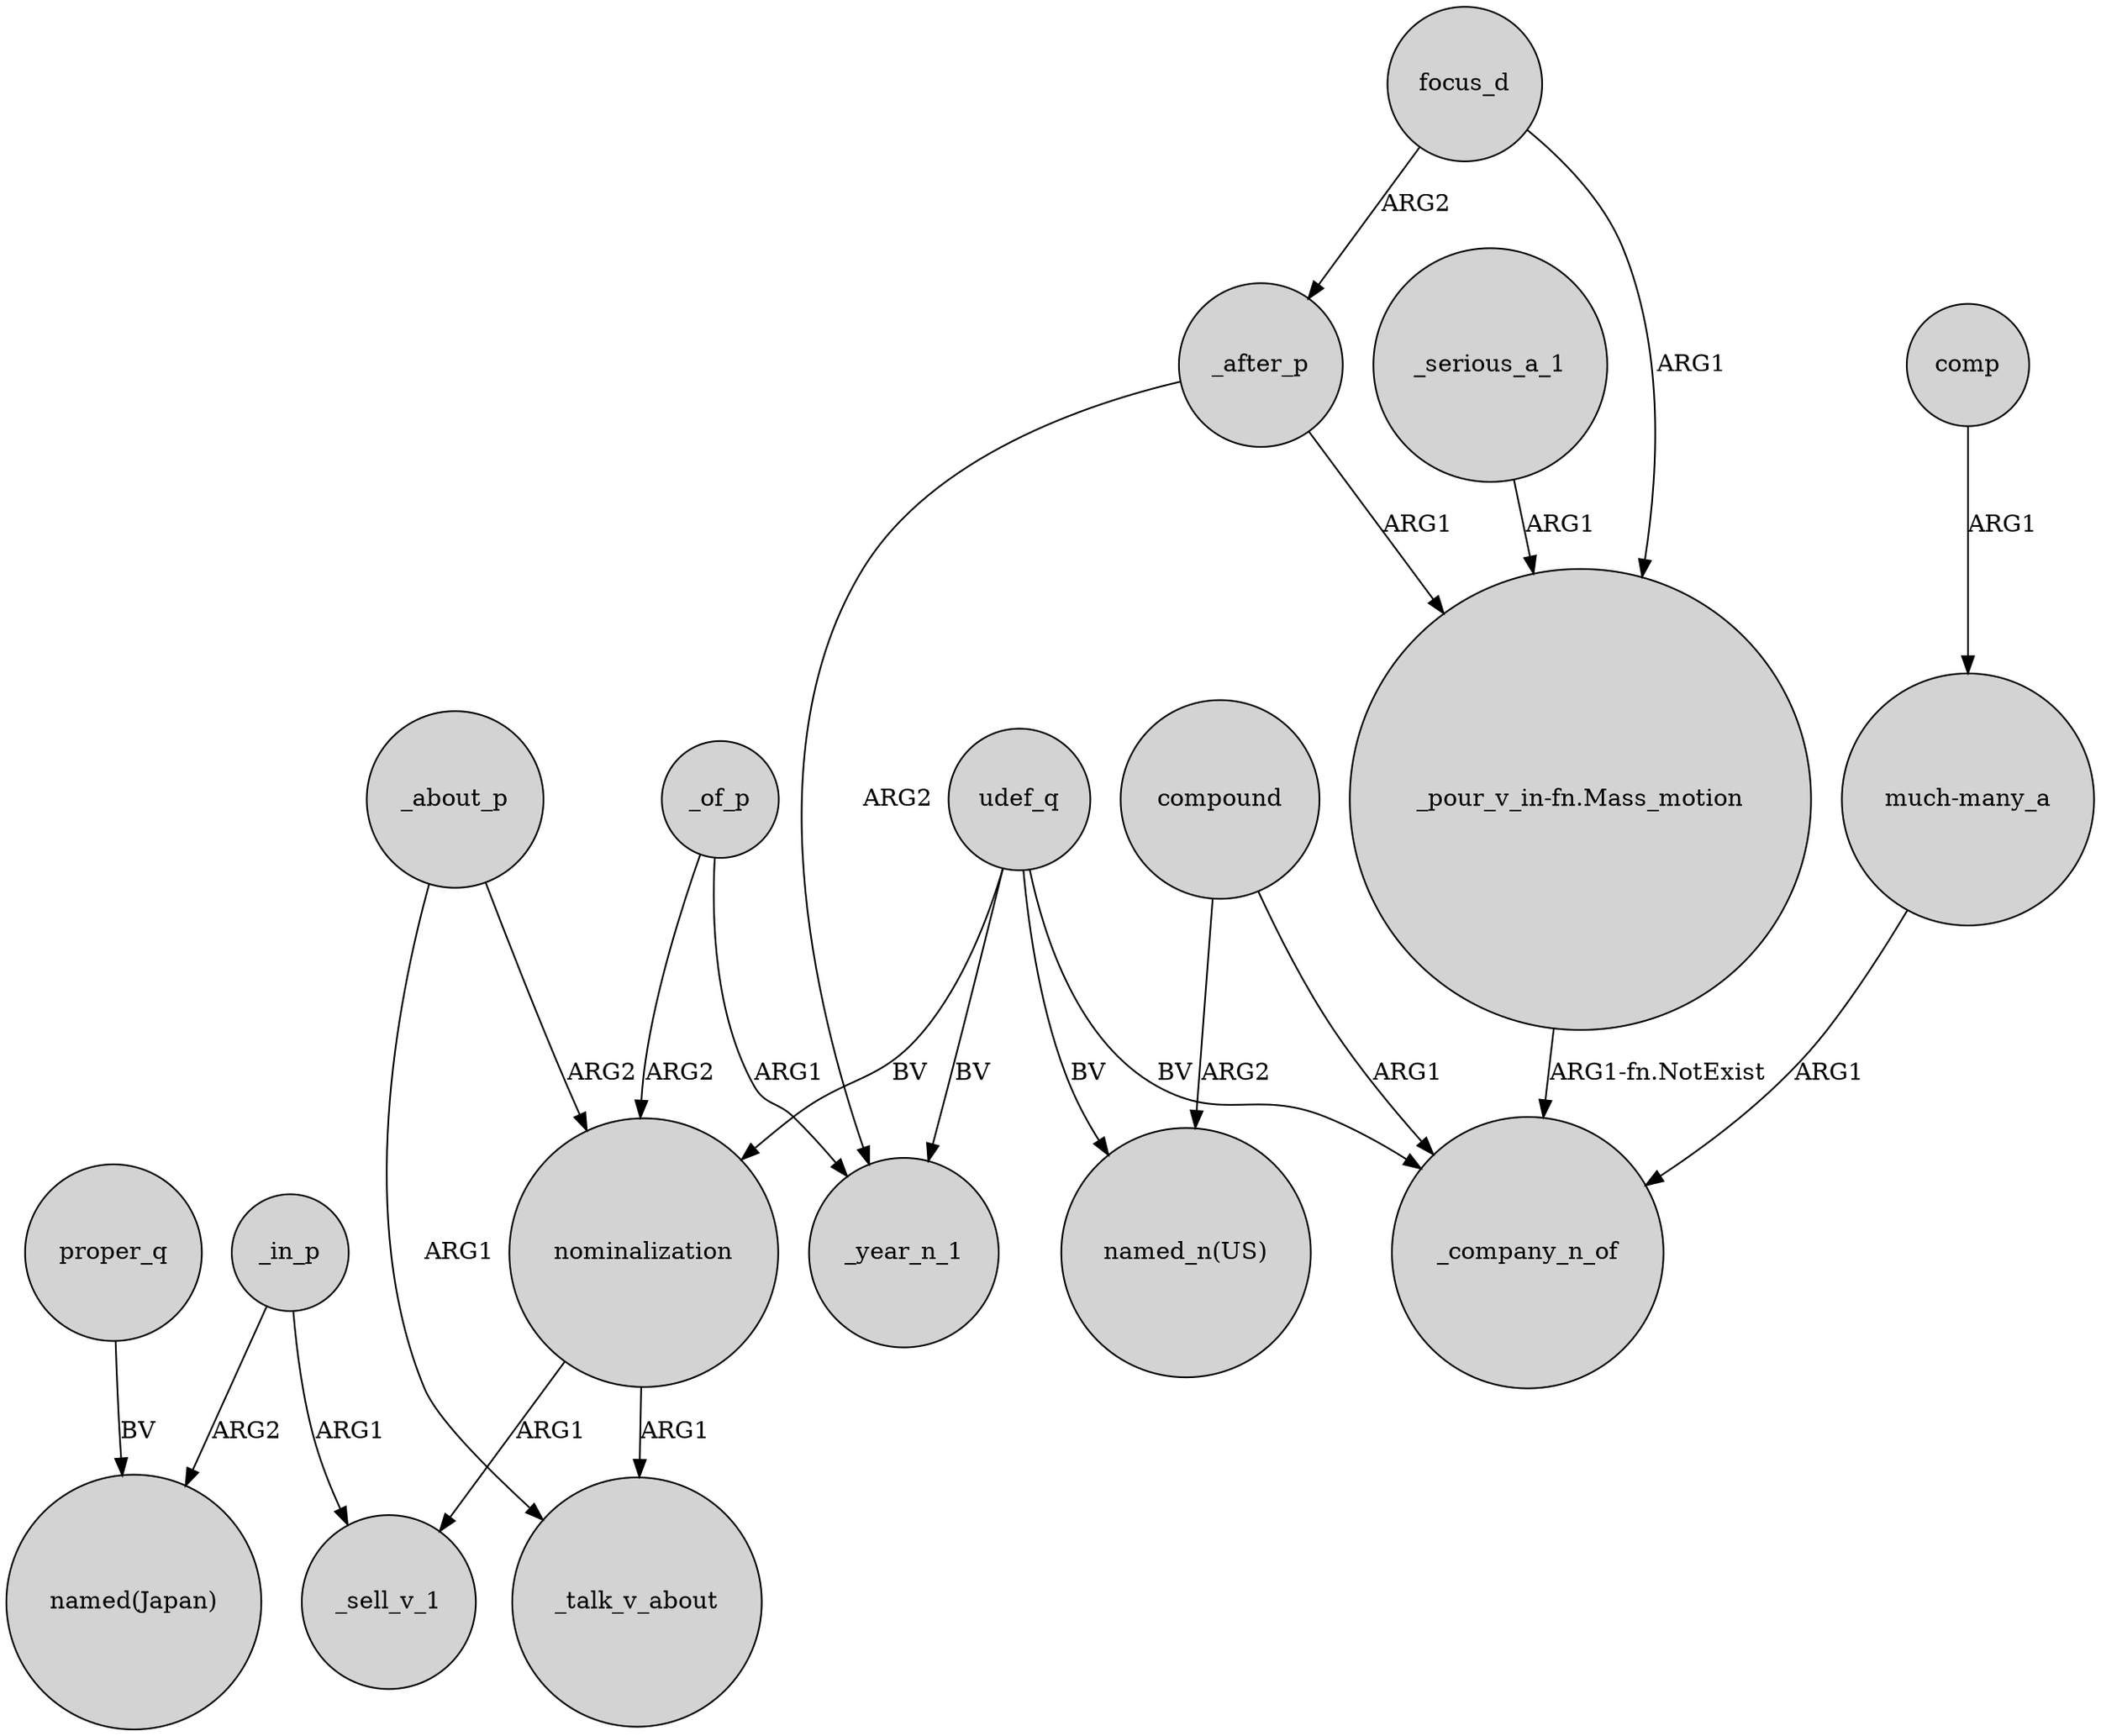 digraph {
	node [shape=circle style=filled]
	nominalization -> _sell_v_1 [label=ARG1]
	_in_p -> _sell_v_1 [label=ARG1]
	udef_q -> "named_n(US)" [label=BV]
	focus_d -> _after_p [label=ARG2]
	_about_p -> nominalization [label=ARG2]
	"_pour_v_in-fn.Mass_motion" -> _company_n_of [label="ARG1-fn.NotExist"]
	_serious_a_1 -> "_pour_v_in-fn.Mass_motion" [label=ARG1]
	_of_p -> _year_n_1 [label=ARG1]
	proper_q -> "named(Japan)" [label=BV]
	compound -> "named_n(US)" [label=ARG2]
	compound -> _company_n_of [label=ARG1]
	"much-many_a" -> _company_n_of [label=ARG1]
	_after_p -> _year_n_1 [label=ARG2]
	comp -> "much-many_a" [label=ARG1]
	focus_d -> "_pour_v_in-fn.Mass_motion" [label=ARG1]
	_of_p -> nominalization [label=ARG2]
	_after_p -> "_pour_v_in-fn.Mass_motion" [label=ARG1]
	udef_q -> nominalization [label=BV]
	udef_q -> _year_n_1 [label=BV]
	udef_q -> _company_n_of [label=BV]
	_in_p -> "named(Japan)" [label=ARG2]
	_about_p -> _talk_v_about [label=ARG1]
	nominalization -> _talk_v_about [label=ARG1]
}
